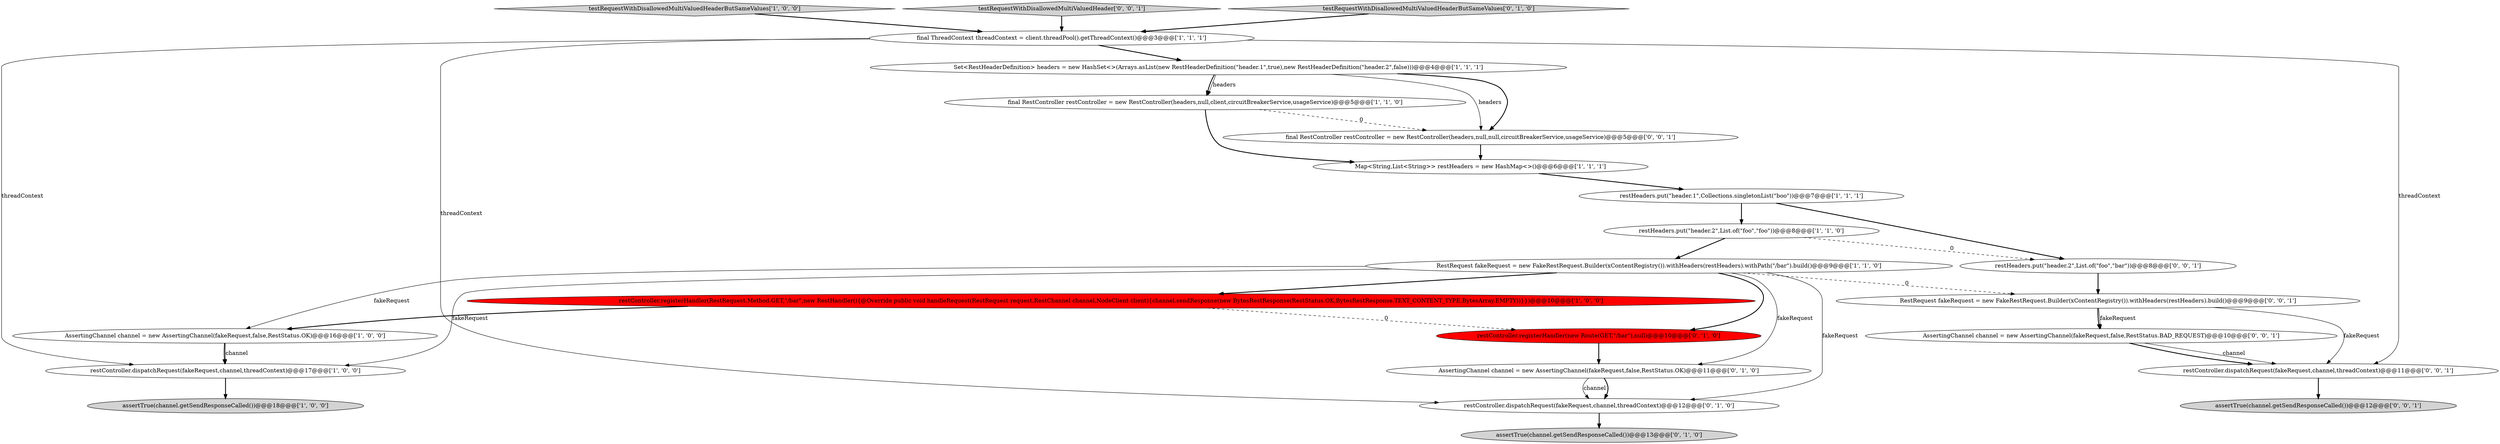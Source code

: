 digraph {
16 [style = filled, label = "restController.dispatchRequest(fakeRequest,channel,threadContext)@@@12@@@['0', '1', '0']", fillcolor = white, shape = ellipse image = "AAA0AAABBB2BBB"];
14 [style = filled, label = "AssertingChannel channel = new AssertingChannel(fakeRequest,false,RestStatus.OK)@@@11@@@['0', '1', '0']", fillcolor = white, shape = ellipse image = "AAA0AAABBB2BBB"];
15 [style = filled, label = "assertTrue(channel.getSendResponseCalled())@@@13@@@['0', '1', '0']", fillcolor = lightgray, shape = ellipse image = "AAA0AAABBB2BBB"];
0 [style = filled, label = "RestRequest fakeRequest = new FakeRestRequest.Builder(xContentRegistry()).withHeaders(restHeaders).withPath(\"/bar\").build()@@@9@@@['1', '1', '0']", fillcolor = white, shape = ellipse image = "AAA0AAABBB1BBB"];
23 [style = filled, label = "final RestController restController = new RestController(headers,null,null,circuitBreakerService,usageService)@@@5@@@['0', '0', '1']", fillcolor = white, shape = ellipse image = "AAA0AAABBB3BBB"];
7 [style = filled, label = "testRequestWithDisallowedMultiValuedHeaderButSameValues['1', '0', '0']", fillcolor = lightgray, shape = diamond image = "AAA0AAABBB1BBB"];
17 [style = filled, label = "assertTrue(channel.getSendResponseCalled())@@@12@@@['0', '0', '1']", fillcolor = lightgray, shape = ellipse image = "AAA0AAABBB3BBB"];
22 [style = filled, label = "RestRequest fakeRequest = new FakeRestRequest.Builder(xContentRegistry()).withHeaders(restHeaders).build()@@@9@@@['0', '0', '1']", fillcolor = white, shape = ellipse image = "AAA0AAABBB3BBB"];
20 [style = filled, label = "testRequestWithDisallowedMultiValuedHeader['0', '0', '1']", fillcolor = lightgray, shape = diamond image = "AAA0AAABBB3BBB"];
3 [style = filled, label = "Map<String,List<String>> restHeaders = new HashMap<>()@@@6@@@['1', '1', '1']", fillcolor = white, shape = ellipse image = "AAA0AAABBB1BBB"];
10 [style = filled, label = "restController.dispatchRequest(fakeRequest,channel,threadContext)@@@17@@@['1', '0', '0']", fillcolor = white, shape = ellipse image = "AAA0AAABBB1BBB"];
21 [style = filled, label = "restHeaders.put(\"header.2\",List.of(\"foo\",\"bar\"))@@@8@@@['0', '0', '1']", fillcolor = white, shape = ellipse image = "AAA0AAABBB3BBB"];
11 [style = filled, label = "assertTrue(channel.getSendResponseCalled())@@@18@@@['1', '0', '0']", fillcolor = lightgray, shape = ellipse image = "AAA0AAABBB1BBB"];
1 [style = filled, label = "Set<RestHeaderDefinition> headers = new HashSet<>(Arrays.asList(new RestHeaderDefinition(\"header.1\",true),new RestHeaderDefinition(\"header.2\",false)))@@@4@@@['1', '1', '1']", fillcolor = white, shape = ellipse image = "AAA0AAABBB1BBB"];
8 [style = filled, label = "AssertingChannel channel = new AssertingChannel(fakeRequest,false,RestStatus.OK)@@@16@@@['1', '0', '0']", fillcolor = white, shape = ellipse image = "AAA0AAABBB1BBB"];
13 [style = filled, label = "testRequestWithDisallowedMultiValuedHeaderButSameValues['0', '1', '0']", fillcolor = lightgray, shape = diamond image = "AAA0AAABBB2BBB"];
6 [style = filled, label = "final ThreadContext threadContext = client.threadPool().getThreadContext()@@@3@@@['1', '1', '1']", fillcolor = white, shape = ellipse image = "AAA0AAABBB1BBB"];
9 [style = filled, label = "restController.registerHandler(RestRequest.Method.GET,\"/bar\",new RestHandler(){@Override public void handleRequest(RestRequest request,RestChannel channel,NodeClient client){channel.sendResponse(new BytesRestResponse(RestStatus.OK,BytesRestResponse.TEXT_CONTENT_TYPE,BytesArray.EMPTY))}})@@@10@@@['1', '0', '0']", fillcolor = red, shape = ellipse image = "AAA1AAABBB1BBB"];
2 [style = filled, label = "final RestController restController = new RestController(headers,null,client,circuitBreakerService,usageService)@@@5@@@['1', '1', '0']", fillcolor = white, shape = ellipse image = "AAA0AAABBB1BBB"];
12 [style = filled, label = "restController.registerHandler(new Route(GET,\"/bar\"),null)@@@10@@@['0', '1', '0']", fillcolor = red, shape = ellipse image = "AAA1AAABBB2BBB"];
5 [style = filled, label = "restHeaders.put(\"header.1\",Collections.singletonList(\"boo\"))@@@7@@@['1', '1', '1']", fillcolor = white, shape = ellipse image = "AAA0AAABBB1BBB"];
19 [style = filled, label = "restController.dispatchRequest(fakeRequest,channel,threadContext)@@@11@@@['0', '0', '1']", fillcolor = white, shape = ellipse image = "AAA0AAABBB3BBB"];
4 [style = filled, label = "restHeaders.put(\"header.2\",List.of(\"foo\",\"foo\"))@@@8@@@['1', '1', '0']", fillcolor = white, shape = ellipse image = "AAA0AAABBB1BBB"];
18 [style = filled, label = "AssertingChannel channel = new AssertingChannel(fakeRequest,false,RestStatus.BAD_REQUEST)@@@10@@@['0', '0', '1']", fillcolor = white, shape = ellipse image = "AAA0AAABBB3BBB"];
2->23 [style = dashed, label="0"];
14->16 [style = bold, label=""];
16->15 [style = bold, label=""];
8->10 [style = bold, label=""];
22->19 [style = solid, label="fakeRequest"];
0->9 [style = bold, label=""];
18->19 [style = solid, label="channel"];
22->18 [style = solid, label="fakeRequest"];
0->12 [style = bold, label=""];
2->3 [style = bold, label=""];
18->19 [style = bold, label=""];
0->16 [style = solid, label="fakeRequest"];
14->16 [style = solid, label="channel"];
1->2 [style = solid, label="headers"];
23->3 [style = bold, label=""];
8->10 [style = solid, label="channel"];
19->17 [style = bold, label=""];
20->6 [style = bold, label=""];
9->8 [style = bold, label=""];
4->21 [style = dashed, label="0"];
0->22 [style = dashed, label="0"];
0->8 [style = solid, label="fakeRequest"];
6->16 [style = solid, label="threadContext"];
1->23 [style = bold, label=""];
4->0 [style = bold, label=""];
0->14 [style = solid, label="fakeRequest"];
5->21 [style = bold, label=""];
6->1 [style = bold, label=""];
3->5 [style = bold, label=""];
22->18 [style = bold, label=""];
21->22 [style = bold, label=""];
5->4 [style = bold, label=""];
7->6 [style = bold, label=""];
12->14 [style = bold, label=""];
0->10 [style = solid, label="fakeRequest"];
6->19 [style = solid, label="threadContext"];
1->2 [style = bold, label=""];
9->12 [style = dashed, label="0"];
13->6 [style = bold, label=""];
1->23 [style = solid, label="headers"];
6->10 [style = solid, label="threadContext"];
10->11 [style = bold, label=""];
}
